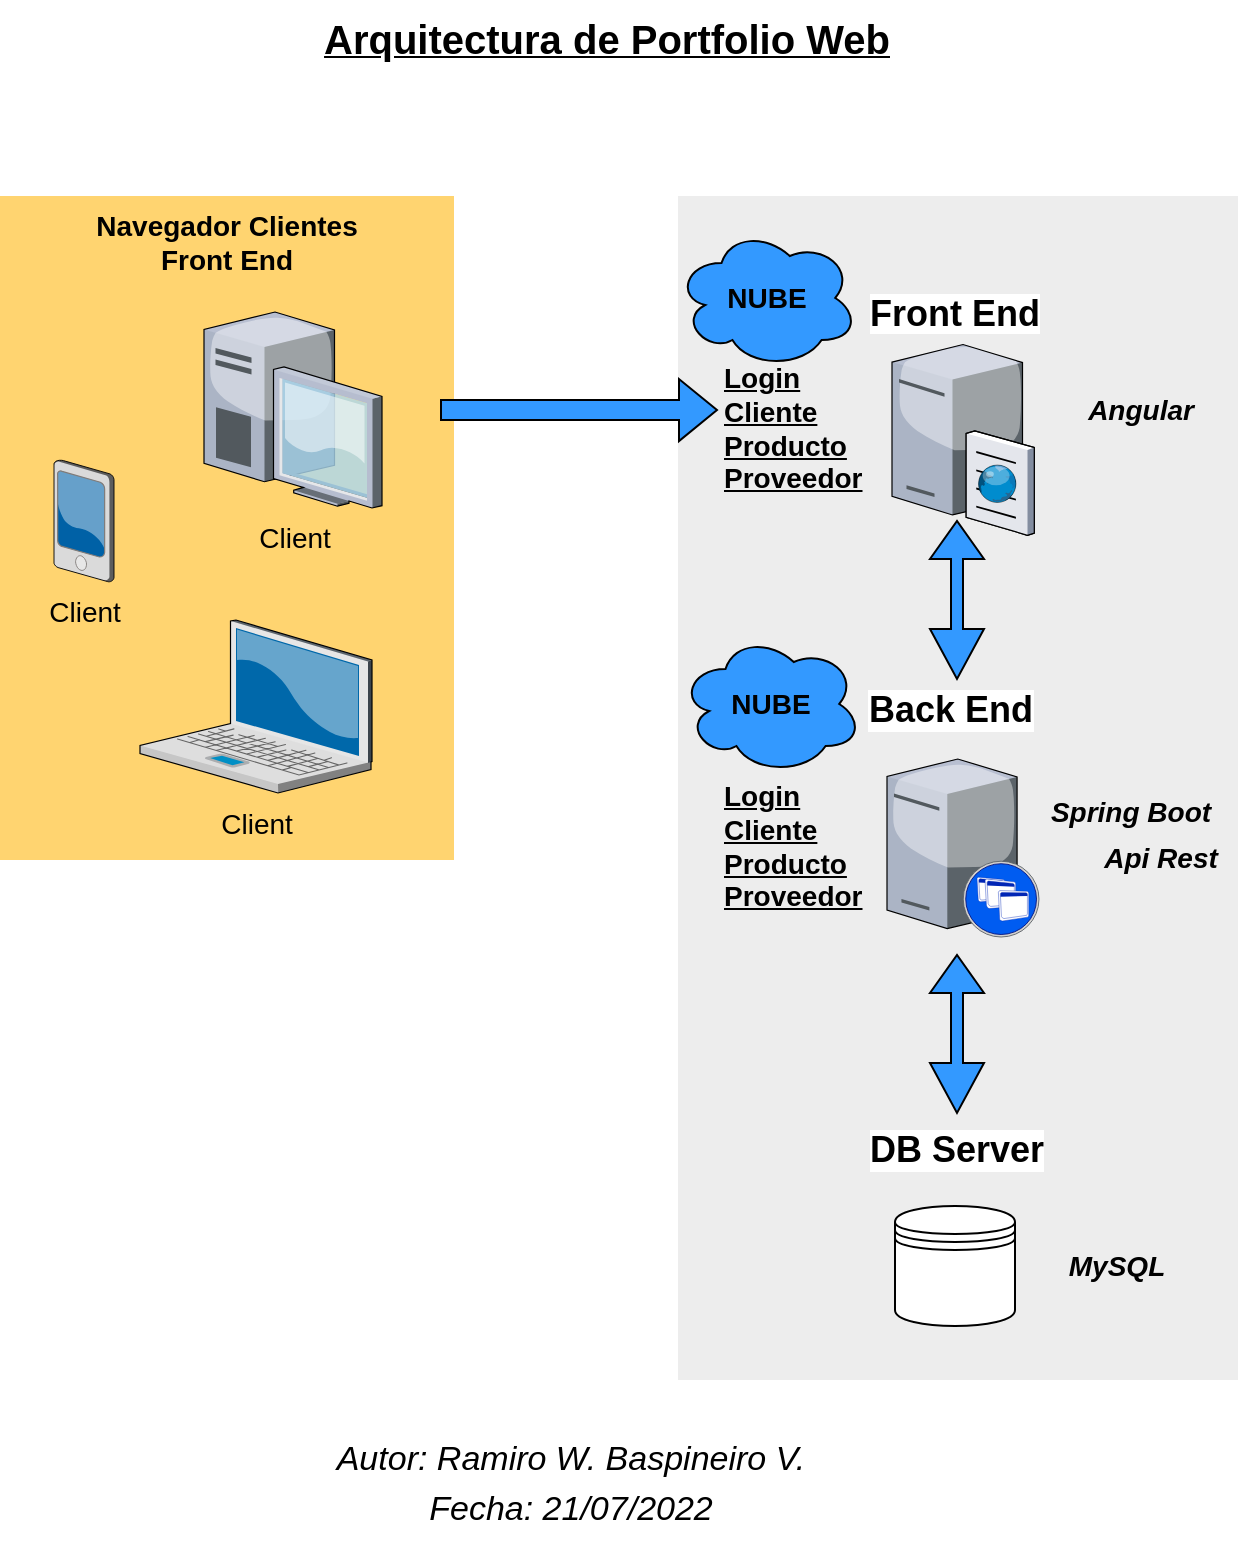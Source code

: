<mxfile version="20.1.3" type="device"><diagram name="Page-1" id="e3a06f82-3646-2815-327d-82caf3d4e204"><mxGraphModel dx="942" dy="579" grid="1" gridSize="10" guides="1" tooltips="1" connect="1" arrows="1" fold="1" page="1" pageScale="1.5" pageWidth="1169" pageHeight="826" background="none" math="0" shadow="0"><root><mxCell id="0" style=";html=1;"/><mxCell id="1" style=";html=1;" parent="0"/><mxCell id="N8ZsPgQw-PdMCGR365ZO-16" value="" style="endArrow=classic;startArrow=classic;html=1;rounded=0;fontSize=18;" edge="1" parent="1"><mxGeometry width="50" height="50" relative="1" as="geometry"><mxPoint x="761.5" y="280" as="sourcePoint"/><mxPoint x="711.5" y="330" as="targetPoint"/></mxGeometry></mxCell><mxCell id="6a7d8f32e03d9370-59" value="" style="whiteSpace=wrap;html=1;fillColor=#EDEDED;fontSize=14;strokeColor=none;verticalAlign=top;" parent="1" vertex="1"><mxGeometry x="599" y="98" width="280" height="592" as="geometry"/></mxCell><mxCell id="6a7d8f32e03d9370-57" value="&lt;div&gt;&lt;b&gt;Navegador Clientes&lt;/b&gt;&lt;/div&gt;&lt;div&gt;&lt;b&gt;Front End&lt;/b&gt;&lt;br&gt;&lt;/div&gt;" style="whiteSpace=wrap;html=1;fillColor=#FFD470;gradientColor=none;fontSize=14;strokeColor=none;verticalAlign=top;" parent="1" vertex="1"><mxGeometry x="260" y="98" width="227" height="332" as="geometry"/></mxCell><mxCell id="6a7d8f32e03d9370-2" value="Client" style="verticalLabelPosition=bottom;aspect=fixed;html=1;verticalAlign=top;strokeColor=none;shape=mxgraph.citrix.laptop_2;fillColor=#66B2FF;gradientColor=#0066CC;fontSize=14;" parent="1" vertex="1"><mxGeometry x="330.0" y="310" width="116" height="86.5" as="geometry"/></mxCell><mxCell id="6a7d8f32e03d9370-5" value="Client" style="verticalLabelPosition=bottom;aspect=fixed;html=1;verticalAlign=top;strokeColor=none;shape=mxgraph.citrix.desktop;fillColor=#66B2FF;gradientColor=#0066CC;fontSize=14;" parent="1" vertex="1"><mxGeometry x="362.0" y="156.0" width="89" height="98" as="geometry"/></mxCell><mxCell id="6a7d8f32e03d9370-6" value="Client" style="verticalLabelPosition=bottom;aspect=fixed;html=1;verticalAlign=top;strokeColor=none;shape=mxgraph.citrix.pda;fillColor=#66B2FF;gradientColor=#0066CC;fontSize=14;" parent="1" vertex="1"><mxGeometry x="287.0" y="230" width="30" height="61" as="geometry"/></mxCell><mxCell id="6a7d8f32e03d9370-11" value="" style="verticalLabelPosition=bottom;aspect=fixed;html=1;verticalAlign=top;strokeColor=none;shape=mxgraph.citrix.xenapp_server;fillColor=#66B2FF;gradientColor=#0066CC;fontSize=14;" parent="1" vertex="1"><mxGeometry x="703.5" y="379.5" width="76" height="89" as="geometry"/></mxCell><mxCell id="6a7d8f32e03d9370-15" value="&lt;div&gt;&lt;span style=&quot;background-color: rgb(255, 255, 255);&quot;&gt;&lt;font style=&quot;font-size: 18px;&quot;&gt;&lt;b&gt;&lt;br&gt;&lt;/b&gt;&lt;/font&gt;&lt;/span&gt;&lt;/div&gt;&lt;div&gt;&lt;span style=&quot;background-color: rgb(255, 255, 255);&quot;&gt;&lt;br&gt;&lt;/span&gt;&lt;/div&gt;" style="verticalLabelPosition=top;aspect=fixed;html=1;verticalAlign=bottom;strokeColor=none;shape=mxgraph.citrix.cache_server;fillColor=#66B2FF;gradientColor=#0066CC;fontSize=14;labelPosition=center;align=center;" parent="1" vertex="1"><mxGeometry x="706" y="170" width="71" height="97.5" as="geometry"/></mxCell><mxCell id="N8ZsPgQw-PdMCGR365ZO-1" value="&lt;font style=&quot;font-size: 14px;&quot;&gt;&lt;b&gt;NUBE&lt;/b&gt;&lt;/font&gt;" style="ellipse;shape=cloud;whiteSpace=wrap;html=1;fillColor=#3399FF;" vertex="1" parent="1"><mxGeometry x="598" y="114" width="91" height="70" as="geometry"/></mxCell><mxCell id="N8ZsPgQw-PdMCGR365ZO-4" value="&lt;font style=&quot;font-size: 18px;&quot;&gt;&lt;b style=&quot;font-size: 18px;&quot;&gt;Back End&lt;/b&gt;&lt;/font&gt;" style="text;html=1;resizable=0;autosize=1;align=center;verticalAlign=middle;points=[];fillColor=none;strokeColor=none;rounded=0;fontSize=18;labelBackgroundColor=#FFFFFF;" vertex="1" parent="1"><mxGeometry x="679.5" y="335" width="110" height="40" as="geometry"/></mxCell><mxCell id="N8ZsPgQw-PdMCGR365ZO-5" value="" style="shape=datastore;whiteSpace=wrap;html=1;fontSize=14;" vertex="1" parent="1"><mxGeometry x="707.5" y="603" width="60" height="60" as="geometry"/></mxCell><mxCell id="N8ZsPgQw-PdMCGR365ZO-9" value="&lt;i&gt;&lt;b&gt;Angular&lt;/b&gt;&lt;/i&gt;" style="text;html=1;align=center;verticalAlign=middle;resizable=0;points=[];autosize=1;strokeColor=none;fillColor=none;fontSize=14;" vertex="1" parent="1"><mxGeometry x="790" y="190" width="80" height="30" as="geometry"/></mxCell><mxCell id="N8ZsPgQw-PdMCGR365ZO-10" value="&lt;div&gt;Login&lt;/div&gt;&lt;div&gt;Cliente&lt;/div&gt;&lt;div&gt;Producto&lt;/div&gt;&lt;div&gt;Proveedor&lt;br&gt;&lt;/div&gt;" style="text;html=1;align=left;verticalAlign=middle;resizable=0;points=[];autosize=1;strokeColor=none;fillColor=none;fontSize=14;fontStyle=5;shadow=1;" vertex="1" parent="1"><mxGeometry x="620" y="174" width="100" height="80" as="geometry"/></mxCell><mxCell id="N8ZsPgQw-PdMCGR365ZO-11" value="&lt;span style=&quot;background-color: rgb(255, 255, 255);&quot;&gt;&lt;font style=&quot;font-size: 18px;&quot;&gt;&lt;b&gt;Front End&lt;/b&gt;&lt;/font&gt;&lt;/span&gt;" style="text;whiteSpace=wrap;html=1;fontSize=18;" vertex="1" parent="1"><mxGeometry x="693" y="140" width="90" height="30" as="geometry"/></mxCell><mxCell id="N8ZsPgQw-PdMCGR365ZO-14" value="&lt;div&gt;Login&lt;/div&gt;&lt;div&gt;Cliente&lt;/div&gt;&lt;div&gt;Producto&lt;/div&gt;&lt;div&gt;Proveedor&lt;br&gt;&lt;/div&gt;" style="text;html=1;align=left;verticalAlign=middle;resizable=0;points=[];autosize=1;strokeColor=none;fillColor=none;fontSize=14;fontStyle=5;shadow=1;" vertex="1" parent="1"><mxGeometry x="620" y="383" width="100" height="80" as="geometry"/></mxCell><mxCell id="N8ZsPgQw-PdMCGR365ZO-18" value="" style="shape=flexArrow;endArrow=classic;startArrow=classic;html=1;rounded=0;fontSize=18;width=6;startSize=8;fillColor=#3399FF;" edge="1" parent="1"><mxGeometry width="100" height="100" relative="1" as="geometry"><mxPoint x="738.5" y="340" as="sourcePoint"/><mxPoint x="738.5" y="260" as="targetPoint"/></mxGeometry></mxCell><mxCell id="N8ZsPgQw-PdMCGR365ZO-19" value="" style="shape=flexArrow;endArrow=classic;startArrow=classic;html=1;rounded=0;fontSize=18;width=6;startSize=8;fillColor=#3399FF;" edge="1" parent="1"><mxGeometry width="100" height="100" relative="1" as="geometry"><mxPoint x="738.5" y="557" as="sourcePoint"/><mxPoint x="738.5" y="477" as="targetPoint"/></mxGeometry></mxCell><mxCell id="N8ZsPgQw-PdMCGR365ZO-20" value="&lt;b&gt;DB Server&lt;/b&gt;" style="text;html=1;resizable=0;autosize=1;align=center;verticalAlign=middle;points=[];fillColor=none;strokeColor=none;rounded=0;fontSize=18;labelBackgroundColor=#FFFFFF;" vertex="1" parent="1"><mxGeometry x="682.5" y="555" width="110" height="40" as="geometry"/></mxCell><mxCell id="N8ZsPgQw-PdMCGR365ZO-21" value="" style="shape=flexArrow;endArrow=classic;html=1;rounded=0;fontSize=18;entryX=-0.01;entryY=0.388;entryDx=0;entryDy=0;entryPerimeter=0;fillColor=#3399FF;" edge="1" parent="1" target="N8ZsPgQw-PdMCGR365ZO-10"><mxGeometry width="50" height="50" relative="1" as="geometry"><mxPoint x="480" y="205" as="sourcePoint"/><mxPoint x="605" y="203" as="targetPoint"/></mxGeometry></mxCell><mxCell id="N8ZsPgQw-PdMCGR365ZO-22" value="&lt;i&gt;&lt;b&gt;Spring Boot&lt;/b&gt;&lt;/i&gt;" style="text;html=1;align=center;verticalAlign=middle;resizable=0;points=[];autosize=1;strokeColor=none;fillColor=none;fontSize=14;" vertex="1" parent="1"><mxGeometry x="775" y="391" width="100" height="30" as="geometry"/></mxCell><mxCell id="N8ZsPgQw-PdMCGR365ZO-23" value="&lt;i&gt;&lt;b&gt;MySQL&lt;/b&gt;&lt;/i&gt;" style="text;html=1;align=center;verticalAlign=middle;resizable=0;points=[];autosize=1;strokeColor=none;fillColor=none;fontSize=14;" vertex="1" parent="1"><mxGeometry x="783" y="618" width="70" height="30" as="geometry"/></mxCell><mxCell id="N8ZsPgQw-PdMCGR365ZO-24" value="&lt;b&gt;&lt;i&gt;Api Rest&lt;/i&gt;&lt;/b&gt;" style="text;html=1;align=center;verticalAlign=middle;resizable=0;points=[];autosize=1;strokeColor=none;fillColor=none;fontSize=14;" vertex="1" parent="1"><mxGeometry x="800" y="414" width="80" height="30" as="geometry"/></mxCell><mxCell id="N8ZsPgQw-PdMCGR365ZO-26" value="&lt;font style=&quot;font-size: 20px;&quot;&gt;&lt;b&gt;Arquitectura de Portfolio Web&lt;/b&gt;&lt;/font&gt;" style="text;html=1;align=center;verticalAlign=middle;resizable=0;points=[];autosize=1;strokeColor=none;fillColor=none;fontSize=18;fontStyle=4" vertex="1" parent="1"><mxGeometry x="408" width="310" height="40" as="geometry"/></mxCell><mxCell id="N8ZsPgQw-PdMCGR365ZO-27" value="&lt;div&gt;&lt;font size=&quot;1&quot;&gt;&lt;i style=&quot;font-size: 17px;&quot;&gt;Autor: Ramiro W. Baspineiro V.&lt;/i&gt;&lt;/font&gt;&lt;/div&gt;&lt;div&gt;&lt;font size=&quot;1&quot;&gt;&lt;i style=&quot;font-size: 17px;&quot;&gt;Fecha: 21/07/2022&lt;/i&gt;&lt;/font&gt;&lt;/div&gt;" style="text;html=1;align=center;verticalAlign=middle;resizable=0;points=[];autosize=1;strokeColor=none;fillColor=none;fontSize=20;" vertex="1" parent="1"><mxGeometry x="415" y="710" width="260" height="60" as="geometry"/></mxCell><mxCell id="N8ZsPgQw-PdMCGR365ZO-28" value="&lt;font style=&quot;font-size: 14px;&quot;&gt;&lt;b&gt;NUBE&lt;/b&gt;&lt;/font&gt;" style="ellipse;shape=cloud;whiteSpace=wrap;html=1;fillColor=#3399FF;" vertex="1" parent="1"><mxGeometry x="600" y="317" width="91" height="70" as="geometry"/></mxCell></root></mxGraphModel></diagram></mxfile>